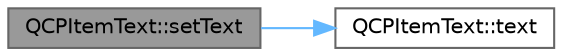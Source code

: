 digraph "QCPItemText::setText"
{
 // LATEX_PDF_SIZE
  bgcolor="transparent";
  edge [fontname=Helvetica,fontsize=10,labelfontname=Helvetica,labelfontsize=10];
  node [fontname=Helvetica,fontsize=10,shape=box,height=0.2,width=0.4];
  rankdir="LR";
  Node1 [label="QCPItemText::setText",height=0.2,width=0.4,color="gray40", fillcolor="grey60", style="filled", fontcolor="black",tooltip=" "];
  Node1 -> Node2 [color="steelblue1",style="solid"];
  Node2 [label="QCPItemText::text",height=0.2,width=0.4,color="grey40", fillcolor="white", style="filled",URL="$class_q_c_p_item_text.html#ad71c9e83ee3556d9d617eca854e8eb18",tooltip=" "];
}
